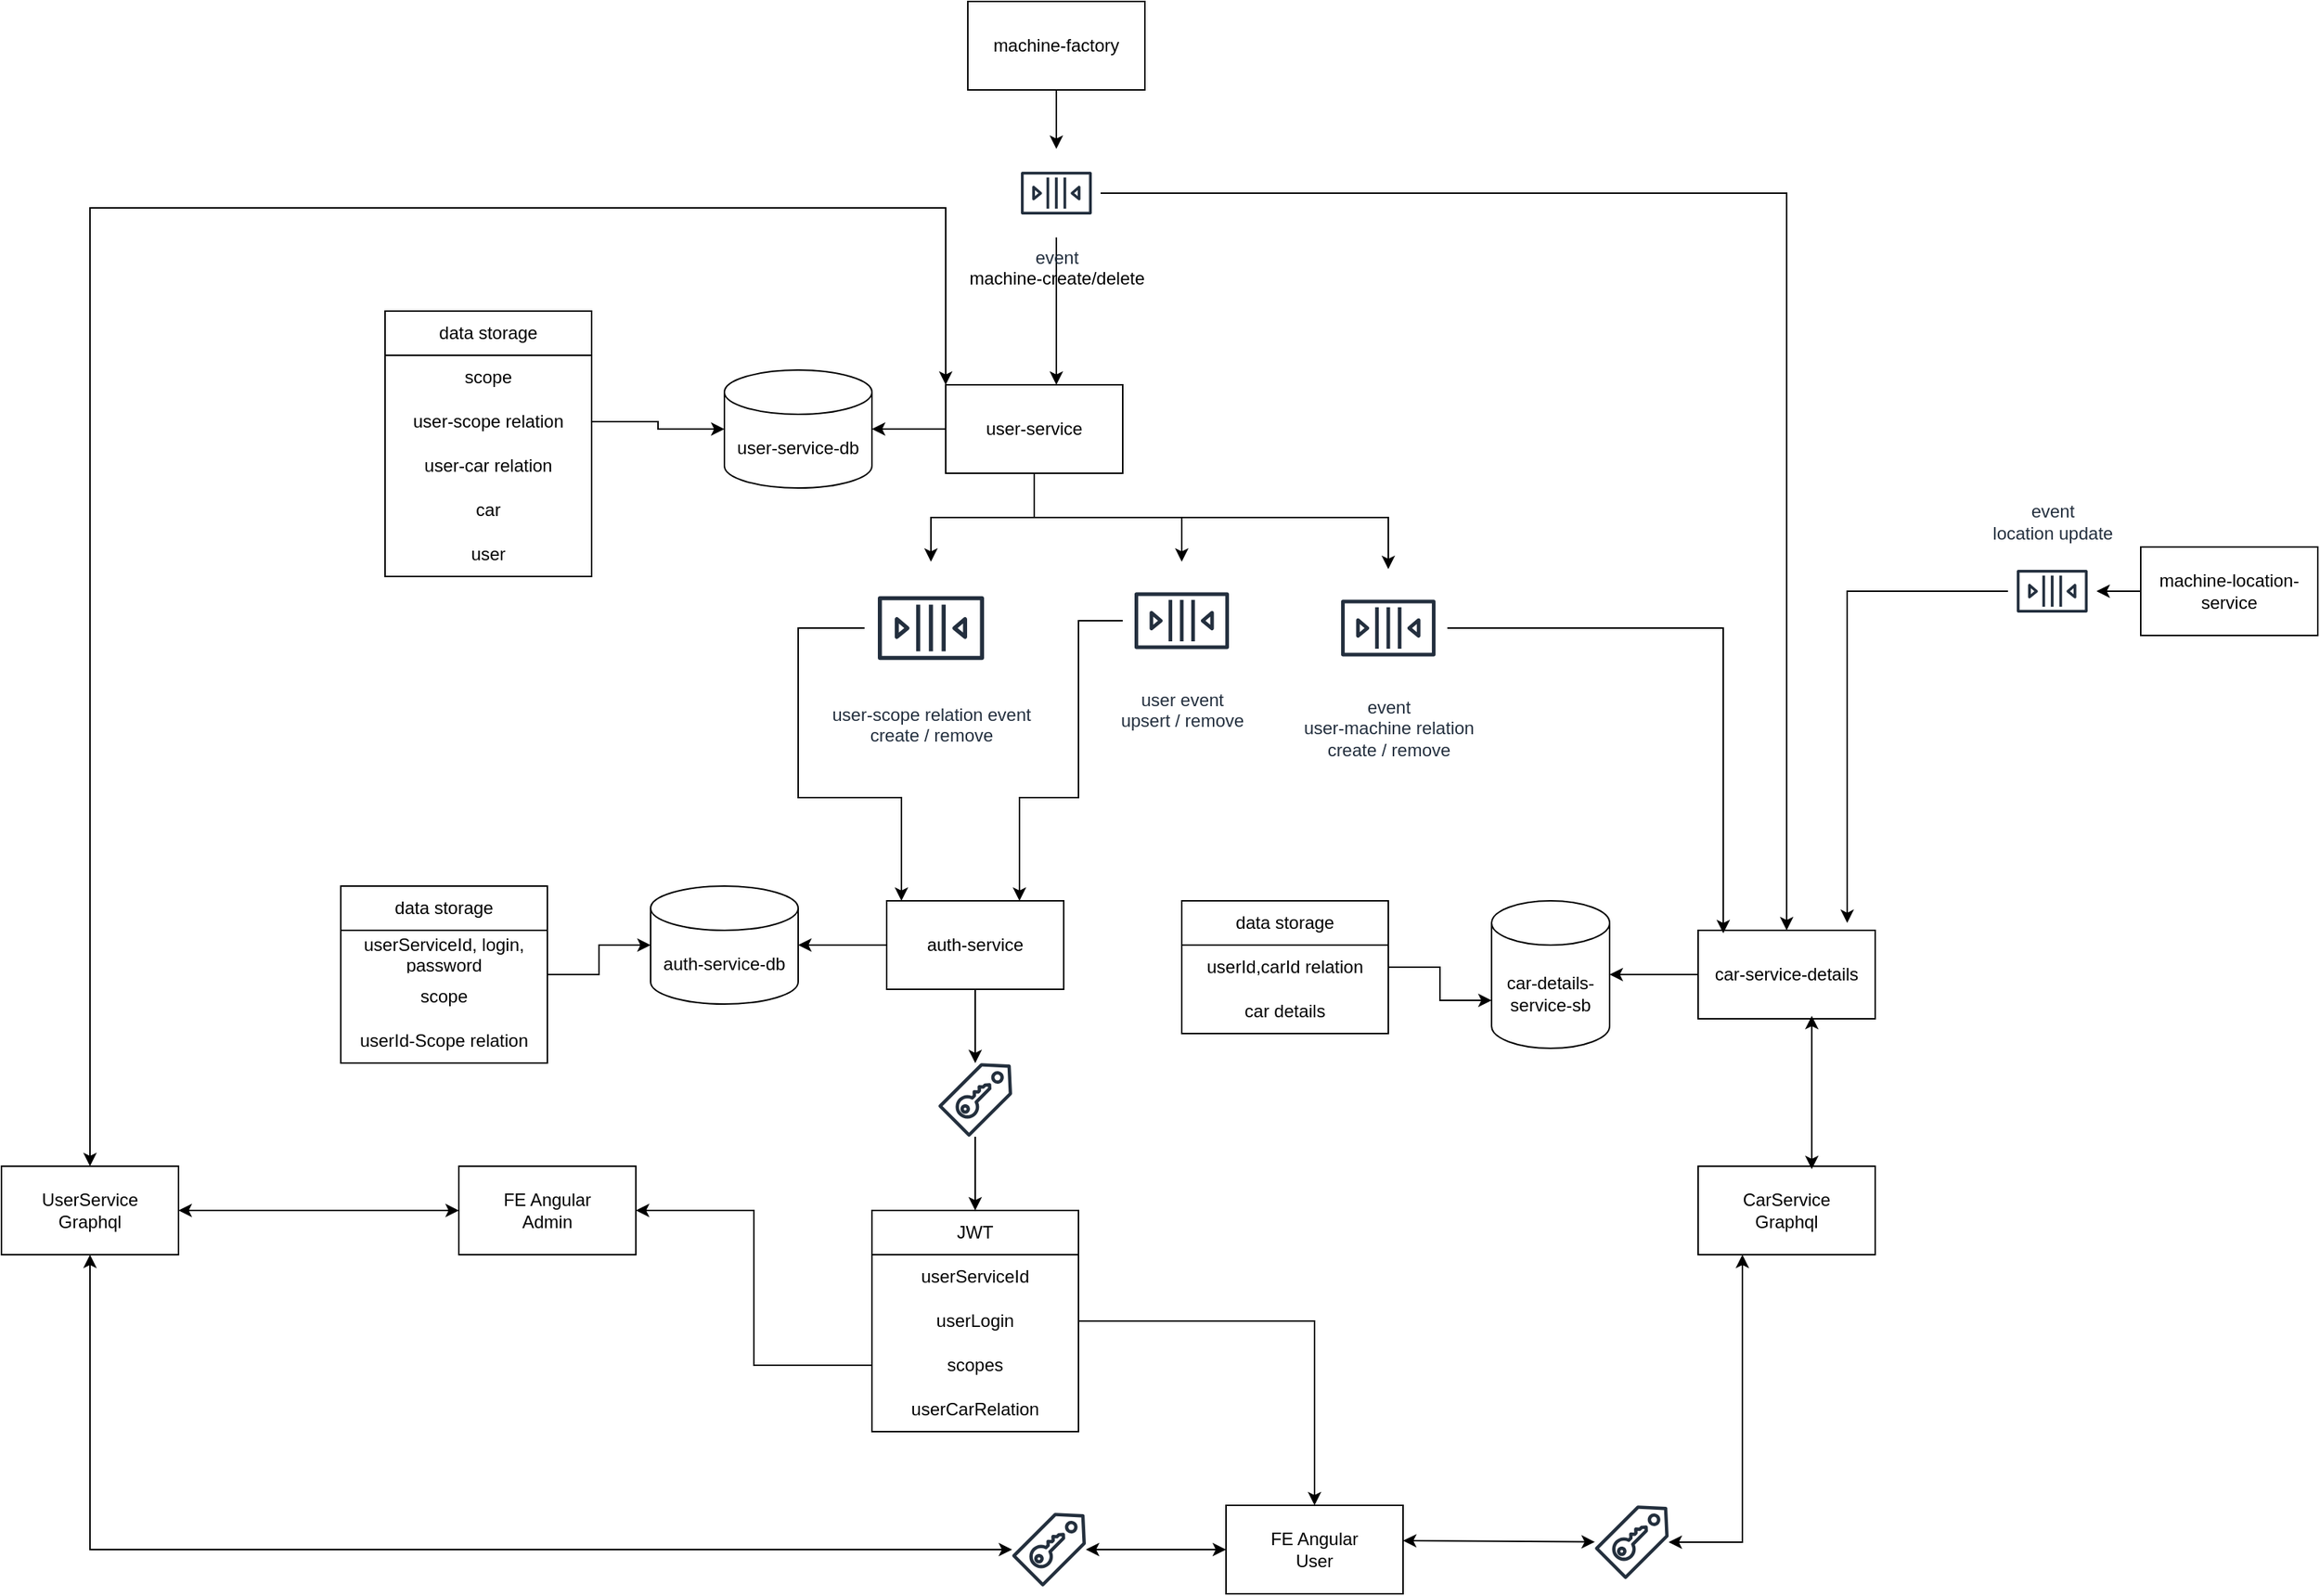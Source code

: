 <mxfile version="24.3.1" type="device">
  <diagram name="Page-1" id="OuW10L7_vODcbPh8mdIE">
    <mxGraphModel dx="3774" dy="2186" grid="1" gridSize="10" guides="1" tooltips="1" connect="1" arrows="1" fold="1" page="1" pageScale="1" pageWidth="850" pageHeight="1100" math="0" shadow="0">
      <root>
        <mxCell id="0" />
        <mxCell id="1" parent="0" />
        <mxCell id="4BqYM_F_qpy8xmvCXiNx-52" style="edgeStyle=orthogonalEdgeStyle;rounded=0;orthogonalLoop=1;jettySize=auto;html=1;" parent="1" source="4BqYM_F_qpy8xmvCXiNx-22" target="4BqYM_F_qpy8xmvCXiNx-51" edge="1">
          <mxGeometry relative="1" as="geometry" />
        </mxCell>
        <mxCell id="4BqYM_F_qpy8xmvCXiNx-22" value="machine-factory" style="rounded=0;whiteSpace=wrap;html=1;" parent="1" vertex="1">
          <mxGeometry x="-355" y="-780" width="120" height="60" as="geometry" />
        </mxCell>
        <mxCell id="4BqYM_F_qpy8xmvCXiNx-40" style="edgeStyle=orthogonalEdgeStyle;rounded=0;orthogonalLoop=1;jettySize=auto;html=1;" parent="1" source="4BqYM_F_qpy8xmvCXiNx-33" target="4BqYM_F_qpy8xmvCXiNx-36" edge="1">
          <mxGeometry relative="1" as="geometry" />
        </mxCell>
        <mxCell id="4BqYM_F_qpy8xmvCXiNx-42" style="edgeStyle=orthogonalEdgeStyle;rounded=0;orthogonalLoop=1;jettySize=auto;html=1;" parent="1" source="4BqYM_F_qpy8xmvCXiNx-33" target="4BqYM_F_qpy8xmvCXiNx-37" edge="1">
          <mxGeometry relative="1" as="geometry" />
        </mxCell>
        <mxCell id="4BqYM_F_qpy8xmvCXiNx-50" style="edgeStyle=orthogonalEdgeStyle;rounded=0;orthogonalLoop=1;jettySize=auto;html=1;" parent="1" source="4BqYM_F_qpy8xmvCXiNx-33" target="4BqYM_F_qpy8xmvCXiNx-48" edge="1">
          <mxGeometry relative="1" as="geometry">
            <Array as="points">
              <mxPoint x="-310" y="-430" />
              <mxPoint x="-70" y="-430" />
            </Array>
          </mxGeometry>
        </mxCell>
        <mxCell id="4BqYM_F_qpy8xmvCXiNx-33" value="user-service" style="rounded=0;whiteSpace=wrap;html=1;" parent="1" vertex="1">
          <mxGeometry x="-370" y="-520" width="120" height="60" as="geometry" />
        </mxCell>
        <mxCell id="4BqYM_F_qpy8xmvCXiNx-34" value="user-service-db" style="shape=cylinder3;whiteSpace=wrap;html=1;boundedLbl=1;backgroundOutline=1;size=15;" parent="1" vertex="1">
          <mxGeometry x="-520" y="-530" width="100" height="80" as="geometry" />
        </mxCell>
        <mxCell id="4BqYM_F_qpy8xmvCXiNx-35" style="edgeStyle=orthogonalEdgeStyle;rounded=0;orthogonalLoop=1;jettySize=auto;html=1;entryX=1;entryY=0.5;entryDx=0;entryDy=0;entryPerimeter=0;" parent="1" source="4BqYM_F_qpy8xmvCXiNx-33" target="4BqYM_F_qpy8xmvCXiNx-34" edge="1">
          <mxGeometry relative="1" as="geometry" />
        </mxCell>
        <mxCell id="4BqYM_F_qpy8xmvCXiNx-47" style="edgeStyle=orthogonalEdgeStyle;rounded=0;orthogonalLoop=1;jettySize=auto;html=1;" parent="1" source="4BqYM_F_qpy8xmvCXiNx-36" target="4BqYM_F_qpy8xmvCXiNx-43" edge="1">
          <mxGeometry relative="1" as="geometry">
            <Array as="points">
              <mxPoint x="-280" y="-360" />
              <mxPoint x="-280" y="-240" />
              <mxPoint x="-320" y="-240" />
            </Array>
          </mxGeometry>
        </mxCell>
        <mxCell id="4BqYM_F_qpy8xmvCXiNx-36" value="user event&lt;br&gt;upsert / remove" style="sketch=0;outlineConnect=0;fontColor=#232F3E;gradientColor=none;strokeColor=#232F3E;fillColor=#ffffff;dashed=0;verticalLabelPosition=bottom;verticalAlign=top;align=center;html=1;fontSize=12;fontStyle=0;aspect=fixed;shape=mxgraph.aws4.resourceIcon;resIcon=mxgraph.aws4.queue;labelPosition=center;" parent="1" vertex="1">
          <mxGeometry x="-250" y="-400" width="80" height="80" as="geometry" />
        </mxCell>
        <mxCell id="4BqYM_F_qpy8xmvCXiNx-46" style="edgeStyle=orthogonalEdgeStyle;rounded=0;orthogonalLoop=1;jettySize=auto;html=1;" parent="1" source="4BqYM_F_qpy8xmvCXiNx-37" target="4BqYM_F_qpy8xmvCXiNx-43" edge="1">
          <mxGeometry relative="1" as="geometry">
            <Array as="points">
              <mxPoint x="-470" y="-355" />
              <mxPoint x="-470" y="-240" />
              <mxPoint x="-400" y="-240" />
            </Array>
          </mxGeometry>
        </mxCell>
        <mxCell id="4BqYM_F_qpy8xmvCXiNx-37" value="user-scope relation event&lt;br&gt;create / remove&lt;br&gt;" style="sketch=0;outlineConnect=0;fontColor=#232F3E;gradientColor=none;strokeColor=#232F3E;fillColor=#ffffff;dashed=0;verticalLabelPosition=bottom;verticalAlign=top;align=center;html=1;fontSize=12;fontStyle=0;aspect=fixed;shape=mxgraph.aws4.resourceIcon;resIcon=mxgraph.aws4.queue;labelPosition=center;" parent="1" vertex="1">
          <mxGeometry x="-425" y="-400" width="90" height="90" as="geometry" />
        </mxCell>
        <mxCell id="4BqYM_F_qpy8xmvCXiNx-102" style="edgeStyle=orthogonalEdgeStyle;rounded=0;orthogonalLoop=1;jettySize=auto;html=1;" parent="1" source="4BqYM_F_qpy8xmvCXiNx-106" target="4BqYM_F_qpy8xmvCXiNx-101" edge="1">
          <mxGeometry relative="1" as="geometry" />
        </mxCell>
        <mxCell id="4BqYM_F_qpy8xmvCXiNx-43" value="auth-service" style="rounded=0;whiteSpace=wrap;html=1;" parent="1" vertex="1">
          <mxGeometry x="-410" y="-170" width="120" height="60" as="geometry" />
        </mxCell>
        <mxCell id="4BqYM_F_qpy8xmvCXiNx-44" value="auth-service-db" style="shape=cylinder3;whiteSpace=wrap;html=1;boundedLbl=1;backgroundOutline=1;size=15;" parent="1" vertex="1">
          <mxGeometry x="-570" y="-180" width="100" height="80" as="geometry" />
        </mxCell>
        <mxCell id="4BqYM_F_qpy8xmvCXiNx-45" style="edgeStyle=orthogonalEdgeStyle;rounded=0;orthogonalLoop=1;jettySize=auto;html=1;entryX=1;entryY=0.5;entryDx=0;entryDy=0;entryPerimeter=0;" parent="1" source="4BqYM_F_qpy8xmvCXiNx-43" target="4BqYM_F_qpy8xmvCXiNx-44" edge="1">
          <mxGeometry relative="1" as="geometry" />
        </mxCell>
        <mxCell id="4BqYM_F_qpy8xmvCXiNx-48" value="&lt;div style=&quot;border-color: var(--border-color); caret-color: rgb(35, 47, 62); color: rgb(35, 47, 62); font-family: Helvetica; font-size: 12px; font-style: normal; font-variant-caps: normal; font-weight: 400; letter-spacing: normal; text-align: center; text-indent: 0px; text-transform: none; word-spacing: 0px; -webkit-text-stroke-width: 0px; text-decoration: none;&quot;&gt;event&lt;/div&gt;&lt;div style=&quot;border-color: var(--border-color); caret-color: rgb(35, 47, 62); color: rgb(35, 47, 62); font-family: Helvetica; font-size: 12px; font-style: normal; font-variant-caps: normal; font-weight: 400; letter-spacing: normal; text-align: center; text-indent: 0px; text-transform: none; word-spacing: 0px; -webkit-text-stroke-width: 0px; text-decoration: none;&quot;&gt;user-machine relation &lt;br&gt;&lt;/div&gt;&lt;div style=&quot;border-color: var(--border-color); caret-color: rgb(35, 47, 62); color: rgb(35, 47, 62); font-family: Helvetica; font-size: 12px; font-style: normal; font-variant-caps: normal; font-weight: 400; letter-spacing: normal; text-align: center; text-indent: 0px; text-transform: none; word-spacing: 0px; -webkit-text-stroke-width: 0px; text-decoration: none;&quot;&gt;create / remove&lt;br&gt;&lt;/div&gt;" style="sketch=0;outlineConnect=0;fontColor=#232F3E;gradientColor=none;strokeColor=#232F3E;fillColor=#ffffff;dashed=0;verticalLabelPosition=bottom;verticalAlign=top;align=center;html=1;fontSize=12;fontStyle=0;aspect=fixed;shape=mxgraph.aws4.resourceIcon;resIcon=mxgraph.aws4.queue;labelPosition=center;" parent="1" vertex="1">
          <mxGeometry x="-110" y="-395" width="80" height="80" as="geometry" />
        </mxCell>
        <mxCell id="4BqYM_F_qpy8xmvCXiNx-53" style="edgeStyle=orthogonalEdgeStyle;rounded=0;orthogonalLoop=1;jettySize=auto;html=1;" parent="1" source="4BqYM_F_qpy8xmvCXiNx-51" target="4BqYM_F_qpy8xmvCXiNx-33" edge="1">
          <mxGeometry relative="1" as="geometry">
            <Array as="points">
              <mxPoint x="-295" y="-540" />
              <mxPoint x="-295" y="-540" />
            </Array>
          </mxGeometry>
        </mxCell>
        <mxCell id="4BqYM_F_qpy8xmvCXiNx-55" style="edgeStyle=orthogonalEdgeStyle;rounded=0;orthogonalLoop=1;jettySize=auto;html=1;" parent="1" source="4BqYM_F_qpy8xmvCXiNx-51" target="4BqYM_F_qpy8xmvCXiNx-54" edge="1">
          <mxGeometry relative="1" as="geometry" />
        </mxCell>
        <mxCell id="4BqYM_F_qpy8xmvCXiNx-51" value="&lt;div style=&quot;border-color: var(--border-color); caret-color: rgb(35, 47, 62); color: rgb(35, 47, 62); font-family: Helvetica; font-size: 12px; font-style: normal; font-variant-caps: normal; font-weight: 400; letter-spacing: normal; text-align: center; text-indent: 0px; text-transform: none; word-spacing: 0px; -webkit-text-stroke-width: 0px; text-decoration: none;&quot;&gt;event&lt;/div&gt;&lt;div style=&quot;border-color: var(--border-color); caret-color: rgb(35, 47, 62); color: rgb(35, 47, 62); font-family: Helvetica; font-size: 12px; font-style: normal; font-variant-caps: normal; font-weight: 400; letter-spacing: normal; text-align: center; text-indent: 0px; text-transform: none; word-spacing: 0px; -webkit-text-stroke-width: 0px; text-decoration: none;&quot;&gt;&lt;span style=&quot;border-color: var(--border-color); caret-color: rgb(0, 0, 0); color: rgb(0, 0, 0);&quot;&gt;machine-create/delete&lt;/span&gt;&lt;/div&gt;" style="sketch=0;outlineConnect=0;fontColor=#232F3E;gradientColor=none;strokeColor=#232F3E;fillColor=#ffffff;dashed=0;verticalLabelPosition=bottom;verticalAlign=top;align=center;html=1;fontSize=12;fontStyle=0;aspect=fixed;shape=mxgraph.aws4.resourceIcon;resIcon=mxgraph.aws4.queue;labelPosition=center;" parent="1" vertex="1">
          <mxGeometry x="-325" y="-680" width="60" height="60" as="geometry" />
        </mxCell>
        <mxCell id="4BqYM_F_qpy8xmvCXiNx-54" value="car-service-details" style="rounded=0;whiteSpace=wrap;html=1;" parent="1" vertex="1">
          <mxGeometry x="140" y="-150" width="120" height="60" as="geometry" />
        </mxCell>
        <mxCell id="4BqYM_F_qpy8xmvCXiNx-56" style="edgeStyle=orthogonalEdgeStyle;rounded=0;orthogonalLoop=1;jettySize=auto;html=1;entryX=0.142;entryY=0.033;entryDx=0;entryDy=0;entryPerimeter=0;" parent="1" source="4BqYM_F_qpy8xmvCXiNx-48" target="4BqYM_F_qpy8xmvCXiNx-54" edge="1">
          <mxGeometry relative="1" as="geometry" />
        </mxCell>
        <mxCell id="4BqYM_F_qpy8xmvCXiNx-57" value="car-details-service-sb" style="shape=cylinder3;whiteSpace=wrap;html=1;boundedLbl=1;backgroundOutline=1;size=15;" parent="1" vertex="1">
          <mxGeometry y="-170" width="80" height="100" as="geometry" />
        </mxCell>
        <mxCell id="4BqYM_F_qpy8xmvCXiNx-60" style="edgeStyle=orthogonalEdgeStyle;rounded=0;orthogonalLoop=1;jettySize=auto;html=1;entryX=1;entryY=0.5;entryDx=0;entryDy=0;entryPerimeter=0;" parent="1" source="4BqYM_F_qpy8xmvCXiNx-54" target="4BqYM_F_qpy8xmvCXiNx-57" edge="1">
          <mxGeometry relative="1" as="geometry" />
        </mxCell>
        <mxCell id="4BqYM_F_qpy8xmvCXiNx-79" value="data storage" style="swimlane;fontStyle=0;childLayout=stackLayout;horizontal=1;startSize=30;horizontalStack=0;resizeParent=1;resizeParentMax=0;resizeLast=0;collapsible=1;marginBottom=0;whiteSpace=wrap;html=1;" parent="1" vertex="1">
          <mxGeometry x="-210" y="-170" width="140" height="90" as="geometry" />
        </mxCell>
        <mxCell id="4BqYM_F_qpy8xmvCXiNx-80" value="userId,carId relation" style="text;strokeColor=none;fillColor=none;align=center;verticalAlign=middle;spacingLeft=4;spacingRight=4;overflow=hidden;points=[[0,0.5],[1,0.5]];portConstraint=eastwest;rotatable=0;whiteSpace=wrap;html=1;" parent="4BqYM_F_qpy8xmvCXiNx-79" vertex="1">
          <mxGeometry y="30" width="140" height="30" as="geometry" />
        </mxCell>
        <mxCell id="4BqYM_F_qpy8xmvCXiNx-81" value="car details" style="text;strokeColor=none;fillColor=none;align=center;verticalAlign=middle;spacingLeft=4;spacingRight=4;overflow=hidden;points=[[0,0.5],[1,0.5]];portConstraint=eastwest;rotatable=0;whiteSpace=wrap;html=1;" parent="4BqYM_F_qpy8xmvCXiNx-79" vertex="1">
          <mxGeometry y="60" width="140" height="30" as="geometry" />
        </mxCell>
        <mxCell id="4BqYM_F_qpy8xmvCXiNx-84" style="edgeStyle=orthogonalEdgeStyle;rounded=0;orthogonalLoop=1;jettySize=auto;html=1;entryX=0;entryY=0;entryDx=0;entryDy=67.5;entryPerimeter=0;" parent="1" source="4BqYM_F_qpy8xmvCXiNx-79" target="4BqYM_F_qpy8xmvCXiNx-57" edge="1">
          <mxGeometry relative="1" as="geometry" />
        </mxCell>
        <mxCell id="4BqYM_F_qpy8xmvCXiNx-88" style="edgeStyle=orthogonalEdgeStyle;rounded=0;orthogonalLoop=1;jettySize=auto;html=1;" parent="1" source="4BqYM_F_qpy8xmvCXiNx-85" target="4BqYM_F_qpy8xmvCXiNx-44" edge="1">
          <mxGeometry relative="1" as="geometry" />
        </mxCell>
        <mxCell id="4BqYM_F_qpy8xmvCXiNx-85" value="data storage" style="swimlane;fontStyle=0;childLayout=stackLayout;horizontal=1;startSize=30;horizontalStack=0;resizeParent=1;resizeParentMax=0;resizeLast=0;collapsible=1;marginBottom=0;whiteSpace=wrap;html=1;" parent="1" vertex="1">
          <mxGeometry x="-780" y="-180" width="140" height="120" as="geometry" />
        </mxCell>
        <mxCell id="4BqYM_F_qpy8xmvCXiNx-86" value="userServiceId, login, password" style="text;strokeColor=none;fillColor=none;align=center;verticalAlign=middle;spacingLeft=4;spacingRight=4;overflow=hidden;points=[[0,0.5],[1,0.5]];portConstraint=eastwest;rotatable=0;whiteSpace=wrap;html=1;" parent="4BqYM_F_qpy8xmvCXiNx-85" vertex="1">
          <mxGeometry y="30" width="140" height="30" as="geometry" />
        </mxCell>
        <mxCell id="4BqYM_F_qpy8xmvCXiNx-92" value="scope" style="text;html=1;strokeColor=none;fillColor=none;align=center;verticalAlign=middle;whiteSpace=wrap;rounded=0;" parent="4BqYM_F_qpy8xmvCXiNx-85" vertex="1">
          <mxGeometry y="60" width="140" height="30" as="geometry" />
        </mxCell>
        <mxCell id="4BqYM_F_qpy8xmvCXiNx-87" value="userId-Scope relation" style="text;strokeColor=none;fillColor=none;align=center;verticalAlign=middle;spacingLeft=4;spacingRight=4;overflow=hidden;points=[[0,0.5],[1,0.5]];portConstraint=eastwest;rotatable=0;whiteSpace=wrap;html=1;" parent="4BqYM_F_qpy8xmvCXiNx-85" vertex="1">
          <mxGeometry y="90" width="140" height="30" as="geometry" />
        </mxCell>
        <mxCell id="4BqYM_F_qpy8xmvCXiNx-89" value="data storage" style="swimlane;fontStyle=0;childLayout=stackLayout;horizontal=1;startSize=30;horizontalStack=0;resizeParent=1;resizeParentMax=0;resizeLast=0;collapsible=1;marginBottom=0;whiteSpace=wrap;html=1;align=center;" parent="1" vertex="1">
          <mxGeometry x="-750" y="-570" width="140" height="180" as="geometry" />
        </mxCell>
        <mxCell id="4BqYM_F_qpy8xmvCXiNx-90" value="scope" style="text;strokeColor=none;fillColor=none;align=center;verticalAlign=middle;spacingLeft=4;spacingRight=4;overflow=hidden;points=[[0,0.5],[1,0.5]];portConstraint=eastwest;rotatable=0;whiteSpace=wrap;html=1;" parent="4BqYM_F_qpy8xmvCXiNx-89" vertex="1">
          <mxGeometry y="30" width="140" height="30" as="geometry" />
        </mxCell>
        <mxCell id="4BqYM_F_qpy8xmvCXiNx-93" value="user-scope relation" style="text;html=1;strokeColor=none;fillColor=none;align=center;verticalAlign=middle;whiteSpace=wrap;rounded=0;" parent="4BqYM_F_qpy8xmvCXiNx-89" vertex="1">
          <mxGeometry y="60" width="140" height="30" as="geometry" />
        </mxCell>
        <mxCell id="4BqYM_F_qpy8xmvCXiNx-94" value="user-car relation" style="text;html=1;strokeColor=none;fillColor=none;align=center;verticalAlign=middle;whiteSpace=wrap;rounded=0;" parent="4BqYM_F_qpy8xmvCXiNx-89" vertex="1">
          <mxGeometry y="90" width="140" height="30" as="geometry" />
        </mxCell>
        <mxCell id="4BqYM_F_qpy8xmvCXiNx-95" value="car" style="text;html=1;strokeColor=none;fillColor=none;align=center;verticalAlign=middle;whiteSpace=wrap;rounded=0;" parent="4BqYM_F_qpy8xmvCXiNx-89" vertex="1">
          <mxGeometry y="120" width="140" height="30" as="geometry" />
        </mxCell>
        <mxCell id="4BqYM_F_qpy8xmvCXiNx-91" value="user" style="text;strokeColor=none;fillColor=none;align=center;verticalAlign=middle;spacingLeft=4;spacingRight=4;overflow=hidden;points=[[0,0.5],[1,0.5]];portConstraint=eastwest;rotatable=0;whiteSpace=wrap;html=1;" parent="4BqYM_F_qpy8xmvCXiNx-89" vertex="1">
          <mxGeometry y="150" width="140" height="30" as="geometry" />
        </mxCell>
        <mxCell id="4BqYM_F_qpy8xmvCXiNx-96" style="edgeStyle=orthogonalEdgeStyle;rounded=0;orthogonalLoop=1;jettySize=auto;html=1;" parent="1" source="4BqYM_F_qpy8xmvCXiNx-93" target="4BqYM_F_qpy8xmvCXiNx-34" edge="1">
          <mxGeometry relative="1" as="geometry" />
        </mxCell>
        <mxCell id="4BqYM_F_qpy8xmvCXiNx-97" value="" style="edgeStyle=orthogonalEdgeStyle;rounded=0;orthogonalLoop=1;jettySize=auto;html=1;" parent="1" source="4BqYM_F_qpy8xmvCXiNx-98" target="4BqYM_F_qpy8xmvCXiNx-99" edge="1">
          <mxGeometry relative="1" as="geometry" />
        </mxCell>
        <mxCell id="4BqYM_F_qpy8xmvCXiNx-98" value="machine-location-service" style="rounded=0;whiteSpace=wrap;html=1;" parent="1" vertex="1">
          <mxGeometry x="440" y="-410" width="120" height="60" as="geometry" />
        </mxCell>
        <mxCell id="4BqYM_F_qpy8xmvCXiNx-99" value="&lt;div style=&quot;border-color: var(--border-color); caret-color: rgb(35, 47, 62); color: rgb(35, 47, 62); font-family: Helvetica; font-size: 12px; font-style: normal; font-variant-caps: normal; font-weight: 400; letter-spacing: normal; text-align: center; text-indent: 0px; text-transform: none; word-spacing: 0px; -webkit-text-stroke-width: 0px; text-decoration: none;&quot;&gt;event&lt;/div&gt;&lt;div style=&quot;border-color: var(--border-color); caret-color: rgb(35, 47, 62); color: rgb(35, 47, 62); font-family: Helvetica; font-size: 12px; font-style: normal; font-variant-caps: normal; font-weight: 400; letter-spacing: normal; text-align: center; text-indent: 0px; text-transform: none; word-spacing: 0px; -webkit-text-stroke-width: 0px; text-decoration: none;&quot;&gt;location update&lt;/div&gt;" style="sketch=0;outlineConnect=0;fontColor=#232F3E;gradientColor=none;strokeColor=#232F3E;fillColor=#ffffff;dashed=0;verticalLabelPosition=top;verticalAlign=bottom;align=center;html=1;fontSize=12;fontStyle=0;aspect=fixed;shape=mxgraph.aws4.resourceIcon;resIcon=mxgraph.aws4.queue;labelPosition=center;" parent="1" vertex="1">
          <mxGeometry x="350" y="-410" width="60" height="60" as="geometry" />
        </mxCell>
        <mxCell id="4BqYM_F_qpy8xmvCXiNx-100" style="edgeStyle=orthogonalEdgeStyle;rounded=0;orthogonalLoop=1;jettySize=auto;html=1;entryX=0.842;entryY=-0.083;entryDx=0;entryDy=0;entryPerimeter=0;" parent="1" source="4BqYM_F_qpy8xmvCXiNx-99" target="4BqYM_F_qpy8xmvCXiNx-54" edge="1">
          <mxGeometry relative="1" as="geometry" />
        </mxCell>
        <mxCell id="4BqYM_F_qpy8xmvCXiNx-101" value="FE Angular&lt;br&gt;User" style="rounded=0;whiteSpace=wrap;html=1;" parent="1" vertex="1">
          <mxGeometry x="-180" y="240" width="120" height="60" as="geometry" />
        </mxCell>
        <mxCell id="4BqYM_F_qpy8xmvCXiNx-104" value="" style="edgeStyle=orthogonalEdgeStyle;rounded=0;orthogonalLoop=1;jettySize=auto;html=1;" parent="1" source="4BqYM_F_qpy8xmvCXiNx-43" target="4BqYM_F_qpy8xmvCXiNx-103" edge="1">
          <mxGeometry relative="1" as="geometry">
            <mxPoint x="-350" y="-110" as="sourcePoint" />
            <mxPoint x="-395" y="70" as="targetPoint" />
          </mxGeometry>
        </mxCell>
        <mxCell id="4BqYM_F_qpy8xmvCXiNx-103" value="" style="sketch=0;outlineConnect=0;fontColor=#232F3E;gradientColor=none;fillColor=#232F3D;strokeColor=none;dashed=0;verticalLabelPosition=bottom;verticalAlign=top;align=center;html=1;fontSize=12;fontStyle=0;aspect=fixed;pointerEvents=1;shape=mxgraph.aws4.saml_token;" parent="1" vertex="1">
          <mxGeometry x="-375" y="-60" width="50" height="50" as="geometry" />
        </mxCell>
        <mxCell id="4BqYM_F_qpy8xmvCXiNx-110" value="" style="edgeStyle=orthogonalEdgeStyle;rounded=0;orthogonalLoop=1;jettySize=auto;html=1;" parent="1" source="4BqYM_F_qpy8xmvCXiNx-103" target="4BqYM_F_qpy8xmvCXiNx-106" edge="1">
          <mxGeometry relative="1" as="geometry">
            <mxPoint x="-350" y="-40" as="sourcePoint" />
            <mxPoint x="-350" y="290" as="targetPoint" />
          </mxGeometry>
        </mxCell>
        <mxCell id="4BqYM_F_qpy8xmvCXiNx-106" value="JWT" style="swimlane;fontStyle=0;childLayout=stackLayout;horizontal=1;startSize=30;horizontalStack=0;resizeParent=1;resizeParentMax=0;resizeLast=0;collapsible=1;marginBottom=0;whiteSpace=wrap;html=1;" parent="1" vertex="1">
          <mxGeometry x="-420" y="40" width="140" height="150" as="geometry" />
        </mxCell>
        <mxCell id="4BqYM_F_qpy8xmvCXiNx-107" value="userServiceId" style="text;strokeColor=none;fillColor=none;align=center;verticalAlign=middle;spacingLeft=4;spacingRight=4;overflow=hidden;points=[[0,0.5],[1,0.5]];portConstraint=eastwest;rotatable=0;whiteSpace=wrap;html=1;" parent="4BqYM_F_qpy8xmvCXiNx-106" vertex="1">
          <mxGeometry y="30" width="140" height="30" as="geometry" />
        </mxCell>
        <mxCell id="4BqYM_F_qpy8xmvCXiNx-108" value="userLogin" style="text;strokeColor=none;fillColor=none;align=center;verticalAlign=middle;spacingLeft=4;spacingRight=4;overflow=hidden;points=[[0,0.5],[1,0.5]];portConstraint=eastwest;rotatable=0;whiteSpace=wrap;html=1;" parent="4BqYM_F_qpy8xmvCXiNx-106" vertex="1">
          <mxGeometry y="60" width="140" height="30" as="geometry" />
        </mxCell>
        <mxCell id="4BqYM_F_qpy8xmvCXiNx-111" value="scopes" style="text;html=1;strokeColor=none;fillColor=none;align=center;verticalAlign=middle;whiteSpace=wrap;rounded=0;" parent="4BqYM_F_qpy8xmvCXiNx-106" vertex="1">
          <mxGeometry y="90" width="140" height="30" as="geometry" />
        </mxCell>
        <mxCell id="4BqYM_F_qpy8xmvCXiNx-109" value="userCarRelation" style="text;strokeColor=none;fillColor=none;align=center;verticalAlign=middle;spacingLeft=4;spacingRight=4;overflow=hidden;points=[[0,0.5],[1,0.5]];portConstraint=eastwest;rotatable=0;whiteSpace=wrap;html=1;" parent="4BqYM_F_qpy8xmvCXiNx-106" vertex="1">
          <mxGeometry y="120" width="140" height="30" as="geometry" />
        </mxCell>
        <mxCell id="4BqYM_F_qpy8xmvCXiNx-112" value="FE Angular&lt;br&gt;Admin" style="rounded=0;whiteSpace=wrap;html=1;" parent="1" vertex="1">
          <mxGeometry x="-700" y="10" width="120" height="60" as="geometry" />
        </mxCell>
        <mxCell id="4BqYM_F_qpy8xmvCXiNx-117" style="edgeStyle=orthogonalEdgeStyle;rounded=0;orthogonalLoop=1;jettySize=auto;html=1;entryX=1;entryY=0.5;entryDx=0;entryDy=0;" parent="1" source="4BqYM_F_qpy8xmvCXiNx-111" target="4BqYM_F_qpy8xmvCXiNx-112" edge="1">
          <mxGeometry relative="1" as="geometry" />
        </mxCell>
        <mxCell id="4BqYM_F_qpy8xmvCXiNx-120" value="UserService &lt;br&gt;Graphql" style="rounded=0;whiteSpace=wrap;html=1;" parent="1" vertex="1">
          <mxGeometry x="-1010" y="10" width="120" height="60" as="geometry" />
        </mxCell>
        <mxCell id="4BqYM_F_qpy8xmvCXiNx-123" value="CarService&lt;br&gt;Graphql" style="rounded=0;whiteSpace=wrap;html=1;" parent="1" vertex="1">
          <mxGeometry x="140" y="10" width="120" height="60" as="geometry" />
        </mxCell>
        <mxCell id="4BqYM_F_qpy8xmvCXiNx-124" value="" style="endArrow=classic;startArrow=classic;html=1;rounded=0;exitX=1;exitY=0.5;exitDx=0;exitDy=0;" parent="1" source="4BqYM_F_qpy8xmvCXiNx-120" target="4BqYM_F_qpy8xmvCXiNx-112" edge="1">
          <mxGeometry width="50" height="50" relative="1" as="geometry">
            <mxPoint x="-370" y="-120" as="sourcePoint" />
            <mxPoint x="-320" y="-170" as="targetPoint" />
          </mxGeometry>
        </mxCell>
        <mxCell id="4BqYM_F_qpy8xmvCXiNx-125" value="" style="endArrow=classic;startArrow=classic;html=1;rounded=0;entryX=0;entryY=0.5;entryDx=0;entryDy=0;" parent="1" source="asIHN6NwMoszC6mI6hke-1" target="4BqYM_F_qpy8xmvCXiNx-101" edge="1">
          <mxGeometry width="50" height="50" relative="1" as="geometry">
            <mxPoint x="-370" y="-120" as="sourcePoint" />
            <mxPoint x="-320" y="-170" as="targetPoint" />
            <Array as="points" />
          </mxGeometry>
        </mxCell>
        <mxCell id="4BqYM_F_qpy8xmvCXiNx-126" value="" style="endArrow=classic;startArrow=classic;html=1;rounded=0;entryX=0;entryY=0;entryDx=0;entryDy=0;" parent="1" source="4BqYM_F_qpy8xmvCXiNx-120" target="4BqYM_F_qpy8xmvCXiNx-33" edge="1">
          <mxGeometry width="50" height="50" relative="1" as="geometry">
            <mxPoint x="-370" y="-120" as="sourcePoint" />
            <mxPoint x="-320" y="-170" as="targetPoint" />
            <Array as="points">
              <mxPoint x="-950" y="-640" />
              <mxPoint x="-370" y="-640" />
            </Array>
          </mxGeometry>
        </mxCell>
        <mxCell id="4BqYM_F_qpy8xmvCXiNx-127" value="" style="endArrow=classic;startArrow=classic;html=1;rounded=0;entryX=0.25;entryY=1;entryDx=0;entryDy=0;" parent="1" source="4BqYM_F_qpy8xmvCXiNx-130" target="4BqYM_F_qpy8xmvCXiNx-123" edge="1">
          <mxGeometry width="50" height="50" relative="1" as="geometry">
            <mxPoint x="-370" y="-120" as="sourcePoint" />
            <mxPoint x="-320" y="-170" as="targetPoint" />
            <Array as="points">
              <mxPoint x="170" y="265" />
            </Array>
          </mxGeometry>
        </mxCell>
        <mxCell id="4BqYM_F_qpy8xmvCXiNx-129" value="" style="endArrow=classic;startArrow=classic;html=1;rounded=0;entryX=0.642;entryY=0.967;entryDx=0;entryDy=0;entryPerimeter=0;exitX=0.642;exitY=0.033;exitDx=0;exitDy=0;exitPerimeter=0;" parent="1" source="4BqYM_F_qpy8xmvCXiNx-123" target="4BqYM_F_qpy8xmvCXiNx-54" edge="1">
          <mxGeometry width="50" height="50" relative="1" as="geometry">
            <mxPoint x="-370" y="-120" as="sourcePoint" />
            <mxPoint x="-320" y="-170" as="targetPoint" />
          </mxGeometry>
        </mxCell>
        <mxCell id="4BqYM_F_qpy8xmvCXiNx-133" value="" style="endArrow=classic;startArrow=classic;html=1;rounded=0;exitX=1;exitY=0.4;exitDx=0;exitDy=0;exitPerimeter=0;" parent="1" source="4BqYM_F_qpy8xmvCXiNx-101" target="4BqYM_F_qpy8xmvCXiNx-130" edge="1">
          <mxGeometry width="50" height="50" relative="1" as="geometry">
            <mxPoint x="-60" y="270" as="sourcePoint" />
            <mxPoint x="170" y="70" as="targetPoint" />
            <Array as="points" />
          </mxGeometry>
        </mxCell>
        <mxCell id="4BqYM_F_qpy8xmvCXiNx-130" value="" style="sketch=0;outlineConnect=0;fontColor=#232F3E;gradientColor=none;fillColor=#232F3D;strokeColor=none;dashed=0;verticalLabelPosition=bottom;verticalAlign=top;align=center;html=1;fontSize=12;fontStyle=0;aspect=fixed;pointerEvents=1;shape=mxgraph.aws4.saml_token;" parent="1" vertex="1">
          <mxGeometry x="70" y="240" width="50" height="50" as="geometry" />
        </mxCell>
        <mxCell id="asIHN6NwMoszC6mI6hke-2" value="" style="endArrow=classic;startArrow=classic;html=1;rounded=0;entryX=0;entryY=0.5;entryDx=0;entryDy=0;" edge="1" parent="1" source="4BqYM_F_qpy8xmvCXiNx-120" target="asIHN6NwMoszC6mI6hke-1">
          <mxGeometry width="50" height="50" relative="1" as="geometry">
            <mxPoint x="-950" y="70" as="sourcePoint" />
            <mxPoint x="-180" y="270" as="targetPoint" />
            <Array as="points">
              <mxPoint x="-950" y="270" />
            </Array>
          </mxGeometry>
        </mxCell>
        <mxCell id="asIHN6NwMoszC6mI6hke-1" value="" style="sketch=0;outlineConnect=0;fontColor=#232F3E;gradientColor=none;fillColor=#232F3D;strokeColor=none;dashed=0;verticalLabelPosition=bottom;verticalAlign=top;align=center;html=1;fontSize=12;fontStyle=0;aspect=fixed;pointerEvents=1;shape=mxgraph.aws4.saml_token;" vertex="1" parent="1">
          <mxGeometry x="-325" y="245" width="50" height="50" as="geometry" />
        </mxCell>
      </root>
    </mxGraphModel>
  </diagram>
</mxfile>
